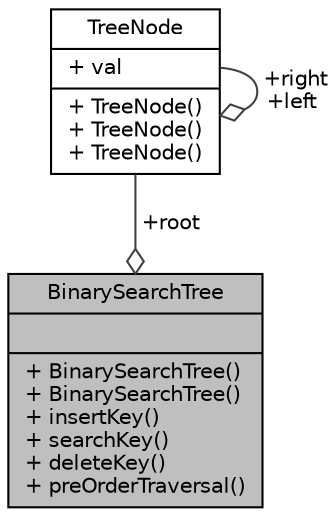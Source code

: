 digraph "BinarySearchTree"
{
 // LATEX_PDF_SIZE
  edge [fontname="Helvetica",fontsize="10",labelfontname="Helvetica",labelfontsize="10"];
  node [fontname="Helvetica",fontsize="10",shape=record];
  Node1 [label="{BinarySearchTree\n||+ BinarySearchTree()\l+ BinarySearchTree()\l+ insertKey()\l+ searchKey()\l+ deleteKey()\l+ preOrderTraversal()\l}",height=0.2,width=0.4,color="black", fillcolor="grey75", style="filled", fontcolor="black",tooltip="This class describes a binary search tree."];
  Node2 -> Node1 [color="grey25",fontsize="10",style="solid",label=" +root" ,arrowhead="odiamond",fontname="Helvetica"];
  Node2 [label="{TreeNode\n|+ val\l|+ TreeNode()\l+ TreeNode()\l+ TreeNode()\l}",height=0.2,width=0.4,color="black", fillcolor="white", style="filled",URL="$structTreeNode.html",tooltip="Binary Tree Node."];
  Node2 -> Node2 [color="grey25",fontsize="10",style="solid",label=" +right\n+left" ,arrowhead="odiamond",fontname="Helvetica"];
}
